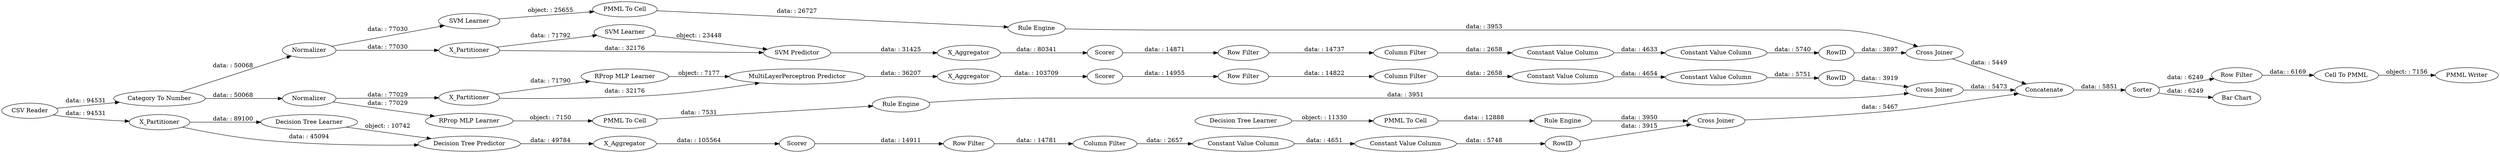 digraph {
	"-6678215527148838630_290" [label="Constant Value Column"]
	"3385765289890007760_47" [label="Row Filter"]
	"-6678215527148838630_294" [label="Column Filter"]
	"-7485971586821084215_293" [label=RowID]
	"1664332080681979987_35" [label="RProp MLP Learner"]
	"-7485971586821084215_292" [label="Constant Value Column"]
	"1845015946831855172_32" [label="SVM Predictor"]
	"-7485971586821084215_294" [label="Column Filter"]
	"-7485971586821084215_9" [label="Row Filter"]
	"-144609114745177667_31" [label="RProp MLP Learner"]
	"-5767803574890255280_292" [label="Constant Value Column"]
	"-6678215527148838630_292" [label="Constant Value Column"]
	"1845015946831855172_31" [label="SVM Learner"]
	"1845015946831855172_39" [label="Cross Joiner"]
	"-5767803574890255280_294" [label="Column Filter"]
	"3385765289890007760_48" [label="Cell To PMML"]
	"-2508036768004120796_31" [label="Decision Tree Learner"]
	"-7485971586821084215_290" [label="Constant Value Column"]
	"-5767803574890255280_290" [label="Constant Value Column"]
	"-8867899994516835394_33" [label="Decision Tree Learner"]
	"-2508036768004120796_32" [label="Decision Tree Predictor"]
	"-2508036768004120796_7" [label=X_Aggregator]
	"-144609114745177667_38" [label="Cross Joiner"]
	"-4880339035792927030_35" [label="Rule Engine"]
	"-144609114745177667_40" [label=Scorer]
	"1845015946831855172_40" [label=Normalizer]
	"3385765289890007760_50" [label="Bar Chart"]
	"-144609114745177667_32" [label="MultiLayerPerceptron Predictor"]
	"-2508036768004120796_2" [label=X_Partitioner]
	"-6678215527148838630_9" [label="Row Filter"]
	"1845015946831855172_7" [label=X_Aggregator]
	"-2508036768004120796_39" [label=Scorer]
	"-8867899994516835394_34" [label="Rule Engine"]
	"1845015946831855172_2" [label=X_Partitioner]
	"1664332080681979987_34" [label="Rule Engine"]
	"-8867899994516835394_28" [label="PMML To Cell"]
	"-2508036768004120796_38" [label="Cross Joiner"]
	"1845015946831855172_41" [label=Scorer]
	"-144609114745177667_39" [label=Normalizer]
	"-6678215527148838630_293" [label=RowID]
	"3385765289890007760_45" [label=Concatenate]
	"3385765289890007760_49" [label="PMML Writer"]
	"-144609114745177667_7" [label=X_Aggregator]
	"-5767803574890255280_9" [label="Row Filter"]
	"3385765289890007760_46" [label=Sorter]
	"1664332080681979987_22" [label="PMML To Cell"]
	"3385765289890007760_1" [label="CSV Reader"]
	"3385765289890007760_2" [label="Category To Number"]
	"-144609114745177667_2" [label=X_Partitioner]
	"-5767803574890255280_293" [label=RowID]
	"-4880339035792927030_34" [label="PMML To Cell"]
	"-4880339035792927030_33" [label="SVM Learner"]
	"-2508036768004120796_2" -> "-2508036768004120796_31" [label="data: : 89100"]
	"-144609114745177667_31" -> "-144609114745177667_32" [label="object: : 7177"]
	"3385765289890007760_2" -> "1845015946831855172_40" [label="data: : 50068"]
	"3385765289890007760_46" -> "3385765289890007760_47" [label="data: : 6249"]
	"-144609114745177667_39" -> "1664332080681979987_35" [label="data: : 77029"]
	"-4880339035792927030_34" -> "-4880339035792927030_35" [label="data: : 26727"]
	"-2508036768004120796_38" -> "3385765289890007760_45" [label="data: : 5467"]
	"-144609114745177667_39" -> "-144609114745177667_2" [label="data: : 77029"]
	"-6678215527148838630_294" -> "-6678215527148838630_290" [label="data: : 2658"]
	"-5767803574890255280_9" -> "-5767803574890255280_294" [label="data: : 14781"]
	"-2508036768004120796_2" -> "-2508036768004120796_32" [label="data: : 45094"]
	"-144609114745177667_2" -> "-144609114745177667_32" [label="data: : 32176"]
	"1845015946831855172_41" -> "-6678215527148838630_9" [label="data: : 14871"]
	"-5767803574890255280_292" -> "-5767803574890255280_293" [label="data: : 5748"]
	"1845015946831855172_39" -> "3385765289890007760_45" [label="data: : 5449"]
	"-7485971586821084215_294" -> "-7485971586821084215_290" [label="data: : 2658"]
	"3385765289890007760_1" -> "-2508036768004120796_2" [label="data: : 94531"]
	"-7485971586821084215_293" -> "-144609114745177667_38" [label="data: : 3919"]
	"1845015946831855172_40" -> "1845015946831855172_2" [label="data: : 77030"]
	"1845015946831855172_31" -> "1845015946831855172_32" [label="object: : 23448"]
	"-2508036768004120796_7" -> "-2508036768004120796_39" [label="data: : 105564"]
	"-144609114745177667_38" -> "3385765289890007760_45" [label="data: : 5473"]
	"-8867899994516835394_34" -> "-2508036768004120796_38" [label="data: : 3950"]
	"-6678215527148838630_293" -> "1845015946831855172_39" [label="data: : 3897"]
	"-144609114745177667_40" -> "-7485971586821084215_9" [label="data: : 14955"]
	"1845015946831855172_7" -> "1845015946831855172_41" [label="data: : 80341"]
	"1664332080681979987_22" -> "1664332080681979987_34" [label="data: : 7531"]
	"-2508036768004120796_39" -> "-5767803574890255280_9" [label="data: : 14911"]
	"-7485971586821084215_290" -> "-7485971586821084215_292" [label="data: : 4654"]
	"-6678215527148838630_9" -> "-6678215527148838630_294" [label="data: : 14737"]
	"3385765289890007760_1" -> "3385765289890007760_2" [label="data: : 94531"]
	"3385765289890007760_46" -> "3385765289890007760_50" [label="data: : 6249"]
	"3385765289890007760_2" -> "-144609114745177667_39" [label="data: : 50068"]
	"3385765289890007760_47" -> "3385765289890007760_48" [label="data: : 6169"]
	"-7485971586821084215_9" -> "-7485971586821084215_294" [label="data: : 14822"]
	"-2508036768004120796_31" -> "-2508036768004120796_32" [label="object: : 10742"]
	"-2508036768004120796_32" -> "-2508036768004120796_7" [label="data: : 49784"]
	"3385765289890007760_48" -> "3385765289890007760_49" [label="object: : 7156"]
	"1664332080681979987_35" -> "1664332080681979987_22" [label="object: : 7150"]
	"1845015946831855172_2" -> "1845015946831855172_32" [label="data: : 32176"]
	"-7485971586821084215_292" -> "-7485971586821084215_293" [label="data: : 5751"]
	"-5767803574890255280_293" -> "-2508036768004120796_38" [label="data: : 3915"]
	"-5767803574890255280_294" -> "-5767803574890255280_290" [label="data: : 2657"]
	"-4880339035792927030_33" -> "-4880339035792927030_34" [label="object: : 25655"]
	"-8867899994516835394_28" -> "-8867899994516835394_34" [label="data: : 12888"]
	"-8867899994516835394_33" -> "-8867899994516835394_28" [label="object: : 11330"]
	"1845015946831855172_40" -> "-4880339035792927030_33" [label="data: : 77030"]
	"-144609114745177667_32" -> "-144609114745177667_7" [label="data: : 36207"]
	"-6678215527148838630_290" -> "-6678215527148838630_292" [label="data: : 4633"]
	"1664332080681979987_34" -> "-144609114745177667_38" [label="data: : 3951"]
	"1845015946831855172_2" -> "1845015946831855172_31" [label="data: : 71792"]
	"-6678215527148838630_292" -> "-6678215527148838630_293" [label="data: : 5740"]
	"-5767803574890255280_290" -> "-5767803574890255280_292" [label="data: : 4651"]
	"1845015946831855172_32" -> "1845015946831855172_7" [label="data: : 31425"]
	"-4880339035792927030_35" -> "1845015946831855172_39" [label="data: : 3953"]
	"-144609114745177667_7" -> "-144609114745177667_40" [label="data: : 103709"]
	"3385765289890007760_45" -> "3385765289890007760_46" [label="data: : 5851"]
	"-144609114745177667_2" -> "-144609114745177667_31" [label="data: : 71790"]
	rankdir=LR
}
